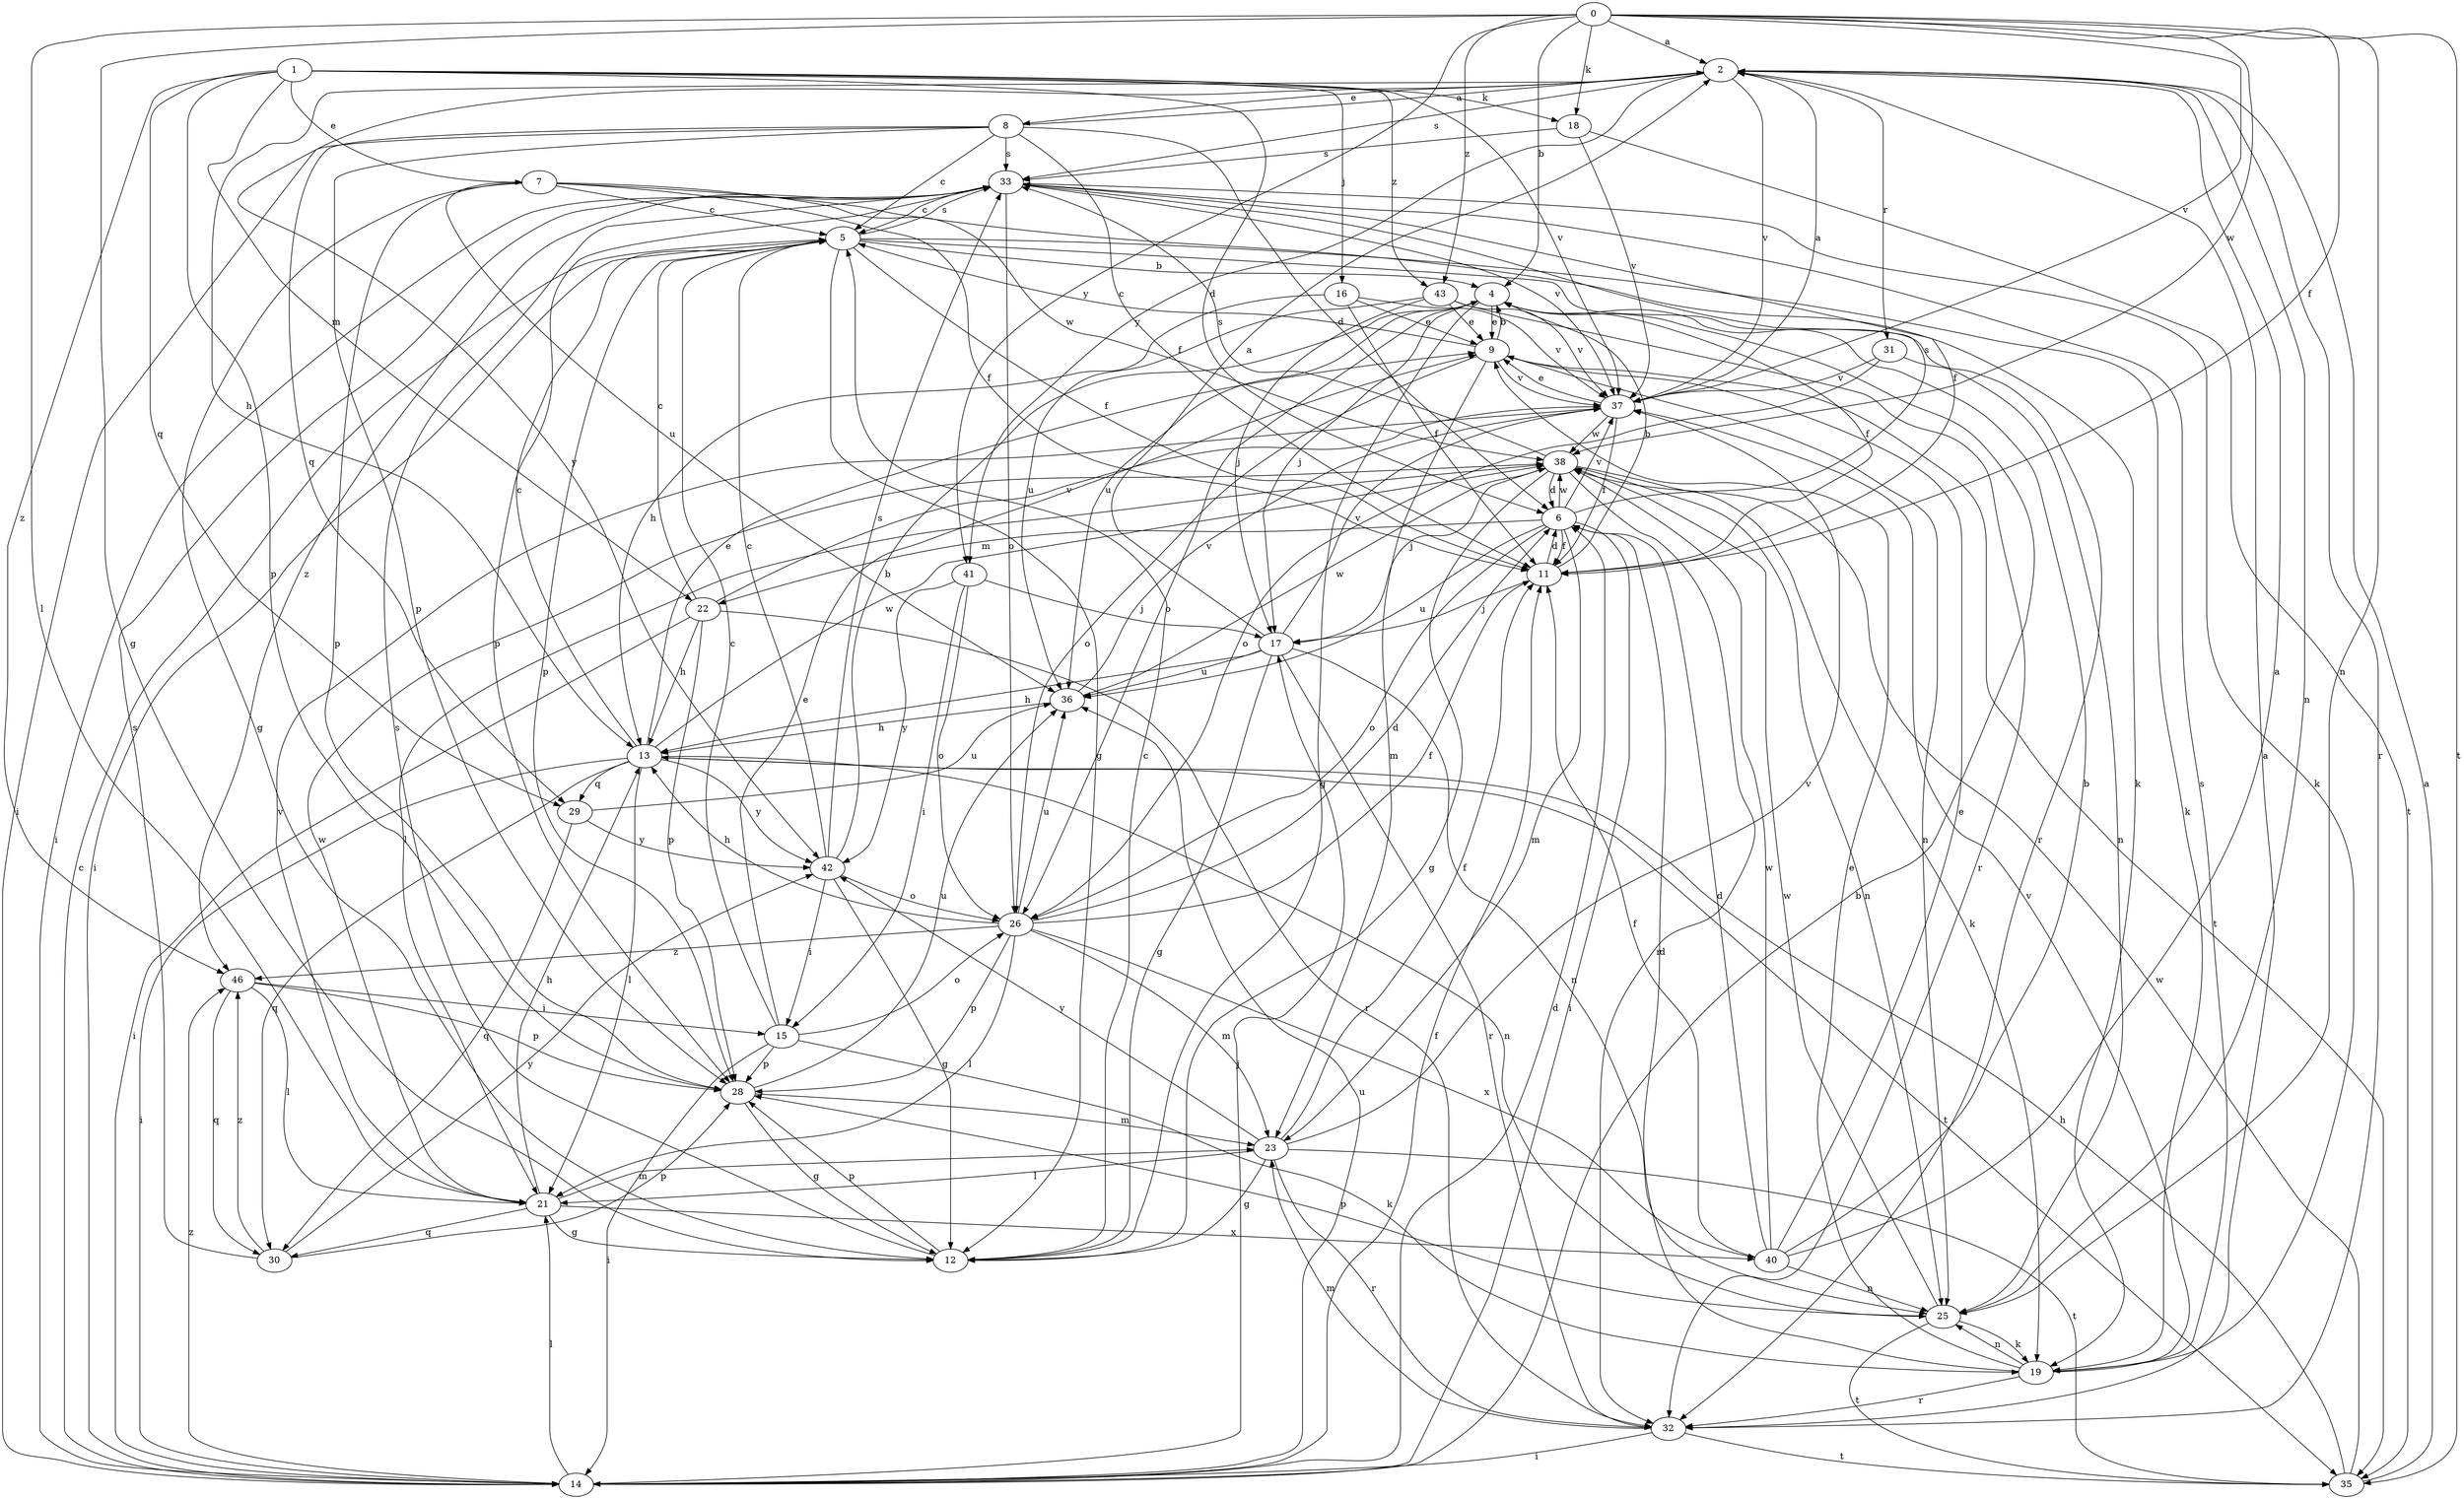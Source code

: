 strict digraph  {
0;
1;
2;
4;
5;
6;
7;
8;
9;
11;
12;
13;
14;
15;
16;
17;
18;
19;
21;
22;
23;
25;
26;
28;
29;
30;
31;
32;
33;
35;
36;
37;
38;
40;
41;
42;
43;
46;
0 -> 2  [label=a];
0 -> 4  [label=b];
0 -> 11  [label=f];
0 -> 12  [label=g];
0 -> 18  [label=k];
0 -> 21  [label=l];
0 -> 25  [label=n];
0 -> 35  [label=t];
0 -> 37  [label=v];
0 -> 38  [label=w];
0 -> 41  [label=y];
0 -> 43  [label=z];
1 -> 6  [label=d];
1 -> 7  [label=e];
1 -> 16  [label=j];
1 -> 18  [label=k];
1 -> 22  [label=m];
1 -> 28  [label=p];
1 -> 29  [label=q];
1 -> 37  [label=v];
1 -> 43  [label=z];
1 -> 46  [label=z];
2 -> 8  [label=e];
2 -> 13  [label=h];
2 -> 25  [label=n];
2 -> 31  [label=r];
2 -> 32  [label=r];
2 -> 33  [label=s];
2 -> 37  [label=v];
2 -> 41  [label=y];
2 -> 42  [label=y];
4 -> 9  [label=e];
4 -> 11  [label=f];
4 -> 12  [label=g];
4 -> 17  [label=j];
4 -> 26  [label=o];
4 -> 36  [label=u];
5 -> 4  [label=b];
5 -> 11  [label=f];
5 -> 12  [label=g];
5 -> 14  [label=i];
5 -> 19  [label=k];
5 -> 28  [label=p];
5 -> 32  [label=r];
5 -> 33  [label=s];
6 -> 11  [label=f];
6 -> 14  [label=i];
6 -> 22  [label=m];
6 -> 23  [label=m];
6 -> 26  [label=o];
6 -> 33  [label=s];
6 -> 36  [label=u];
6 -> 37  [label=v];
6 -> 38  [label=w];
7 -> 5  [label=c];
7 -> 11  [label=f];
7 -> 12  [label=g];
7 -> 19  [label=k];
7 -> 28  [label=p];
7 -> 36  [label=u];
7 -> 38  [label=w];
8 -> 2  [label=a];
8 -> 5  [label=c];
8 -> 6  [label=d];
8 -> 11  [label=f];
8 -> 14  [label=i];
8 -> 28  [label=p];
8 -> 29  [label=q];
8 -> 33  [label=s];
9 -> 4  [label=b];
9 -> 5  [label=c];
9 -> 23  [label=m];
9 -> 25  [label=n];
9 -> 26  [label=o];
9 -> 35  [label=t];
9 -> 37  [label=v];
11 -> 4  [label=b];
11 -> 6  [label=d];
11 -> 17  [label=j];
12 -> 5  [label=c];
12 -> 28  [label=p];
12 -> 33  [label=s];
13 -> 5  [label=c];
13 -> 9  [label=e];
13 -> 14  [label=i];
13 -> 21  [label=l];
13 -> 25  [label=n];
13 -> 29  [label=q];
13 -> 30  [label=q];
13 -> 35  [label=t];
13 -> 38  [label=w];
13 -> 42  [label=y];
14 -> 4  [label=b];
14 -> 5  [label=c];
14 -> 6  [label=d];
14 -> 11  [label=f];
14 -> 17  [label=j];
14 -> 21  [label=l];
14 -> 36  [label=u];
14 -> 46  [label=z];
15 -> 5  [label=c];
15 -> 9  [label=e];
15 -> 14  [label=i];
15 -> 19  [label=k];
15 -> 26  [label=o];
15 -> 28  [label=p];
16 -> 9  [label=e];
16 -> 11  [label=f];
16 -> 13  [label=h];
16 -> 37  [label=v];
17 -> 2  [label=a];
17 -> 12  [label=g];
17 -> 13  [label=h];
17 -> 25  [label=n];
17 -> 32  [label=r];
17 -> 36  [label=u];
17 -> 37  [label=v];
18 -> 33  [label=s];
18 -> 35  [label=t];
18 -> 37  [label=v];
19 -> 6  [label=d];
19 -> 9  [label=e];
19 -> 25  [label=n];
19 -> 32  [label=r];
19 -> 33  [label=s];
19 -> 37  [label=v];
21 -> 12  [label=g];
21 -> 13  [label=h];
21 -> 23  [label=m];
21 -> 30  [label=q];
21 -> 37  [label=v];
21 -> 38  [label=w];
21 -> 40  [label=x];
22 -> 5  [label=c];
22 -> 13  [label=h];
22 -> 14  [label=i];
22 -> 28  [label=p];
22 -> 32  [label=r];
22 -> 37  [label=v];
23 -> 11  [label=f];
23 -> 12  [label=g];
23 -> 21  [label=l];
23 -> 32  [label=r];
23 -> 35  [label=t];
23 -> 37  [label=v];
23 -> 42  [label=y];
25 -> 19  [label=k];
25 -> 28  [label=p];
25 -> 35  [label=t];
25 -> 38  [label=w];
26 -> 6  [label=d];
26 -> 11  [label=f];
26 -> 13  [label=h];
26 -> 21  [label=l];
26 -> 23  [label=m];
26 -> 28  [label=p];
26 -> 36  [label=u];
26 -> 40  [label=x];
26 -> 46  [label=z];
28 -> 12  [label=g];
28 -> 23  [label=m];
28 -> 36  [label=u];
29 -> 30  [label=q];
29 -> 36  [label=u];
29 -> 42  [label=y];
30 -> 28  [label=p];
30 -> 33  [label=s];
30 -> 42  [label=y];
30 -> 46  [label=z];
31 -> 25  [label=n];
31 -> 26  [label=o];
31 -> 37  [label=v];
32 -> 2  [label=a];
32 -> 14  [label=i];
32 -> 23  [label=m];
32 -> 35  [label=t];
33 -> 5  [label=c];
33 -> 11  [label=f];
33 -> 14  [label=i];
33 -> 19  [label=k];
33 -> 26  [label=o];
33 -> 28  [label=p];
33 -> 37  [label=v];
33 -> 46  [label=z];
35 -> 2  [label=a];
35 -> 13  [label=h];
35 -> 38  [label=w];
36 -> 13  [label=h];
36 -> 37  [label=v];
36 -> 38  [label=w];
37 -> 2  [label=a];
37 -> 9  [label=e];
37 -> 11  [label=f];
37 -> 38  [label=w];
38 -> 6  [label=d];
38 -> 12  [label=g];
38 -> 17  [label=j];
38 -> 19  [label=k];
38 -> 21  [label=l];
38 -> 25  [label=n];
38 -> 32  [label=r];
38 -> 33  [label=s];
40 -> 2  [label=a];
40 -> 4  [label=b];
40 -> 6  [label=d];
40 -> 9  [label=e];
40 -> 11  [label=f];
40 -> 25  [label=n];
40 -> 38  [label=w];
41 -> 15  [label=i];
41 -> 17  [label=j];
41 -> 26  [label=o];
41 -> 42  [label=y];
42 -> 4  [label=b];
42 -> 5  [label=c];
42 -> 12  [label=g];
42 -> 15  [label=i];
42 -> 26  [label=o];
42 -> 33  [label=s];
43 -> 9  [label=e];
43 -> 17  [label=j];
43 -> 32  [label=r];
43 -> 36  [label=u];
43 -> 37  [label=v];
46 -> 15  [label=i];
46 -> 21  [label=l];
46 -> 28  [label=p];
46 -> 30  [label=q];
}
